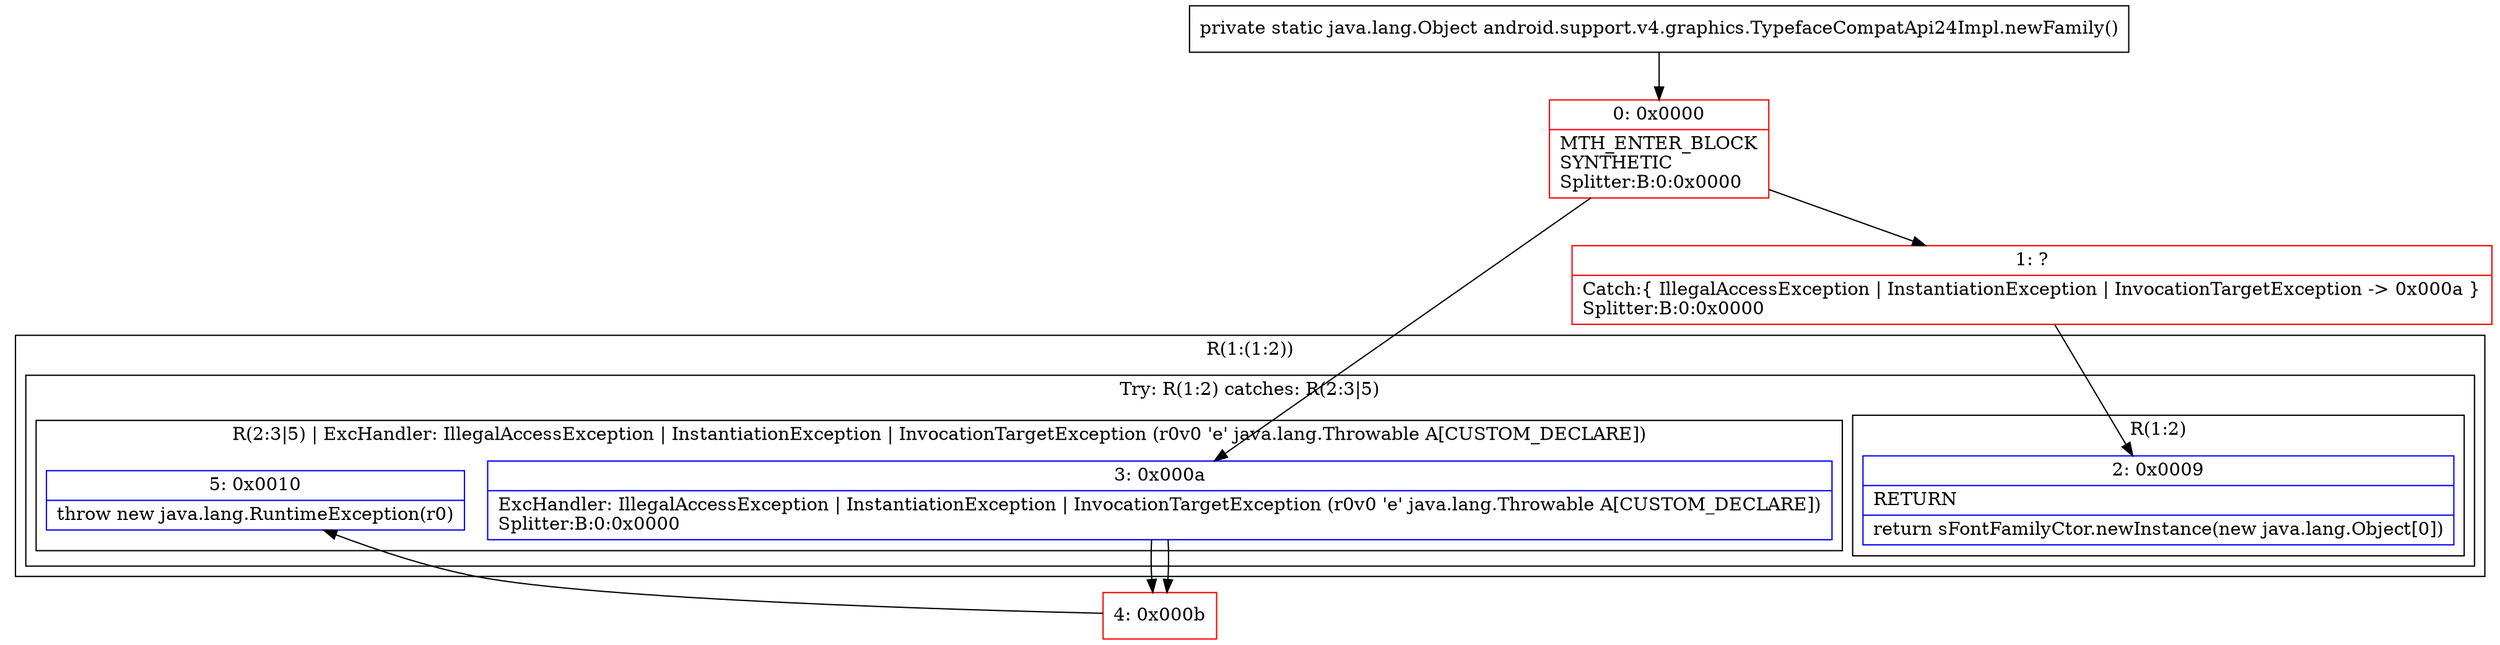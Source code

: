 digraph "CFG forandroid.support.v4.graphics.TypefaceCompatApi24Impl.newFamily()Ljava\/lang\/Object;" {
subgraph cluster_Region_1554289355 {
label = "R(1:(1:2))";
node [shape=record,color=blue];
subgraph cluster_TryCatchRegion_2135939880 {
label = "Try: R(1:2) catches: R(2:3|5)";
node [shape=record,color=blue];
subgraph cluster_Region_207418789 {
label = "R(1:2)";
node [shape=record,color=blue];
Node_2 [shape=record,label="{2\:\ 0x0009|RETURN\l|return sFontFamilyCtor.newInstance(new java.lang.Object[0])\l}"];
}
subgraph cluster_Region_64272795 {
label = "R(2:3|5) | ExcHandler: IllegalAccessException \| InstantiationException \| InvocationTargetException (r0v0 'e' java.lang.Throwable A[CUSTOM_DECLARE])\l";
node [shape=record,color=blue];
Node_3 [shape=record,label="{3\:\ 0x000a|ExcHandler: IllegalAccessException \| InstantiationException \| InvocationTargetException (r0v0 'e' java.lang.Throwable A[CUSTOM_DECLARE])\lSplitter:B:0:0x0000\l}"];
Node_5 [shape=record,label="{5\:\ 0x0010|throw new java.lang.RuntimeException(r0)\l}"];
}
}
}
subgraph cluster_Region_64272795 {
label = "R(2:3|5) | ExcHandler: IllegalAccessException \| InstantiationException \| InvocationTargetException (r0v0 'e' java.lang.Throwable A[CUSTOM_DECLARE])\l";
node [shape=record,color=blue];
Node_3 [shape=record,label="{3\:\ 0x000a|ExcHandler: IllegalAccessException \| InstantiationException \| InvocationTargetException (r0v0 'e' java.lang.Throwable A[CUSTOM_DECLARE])\lSplitter:B:0:0x0000\l}"];
Node_5 [shape=record,label="{5\:\ 0x0010|throw new java.lang.RuntimeException(r0)\l}"];
}
Node_0 [shape=record,color=red,label="{0\:\ 0x0000|MTH_ENTER_BLOCK\lSYNTHETIC\lSplitter:B:0:0x0000\l}"];
Node_1 [shape=record,color=red,label="{1\:\ ?|Catch:\{ IllegalAccessException \| InstantiationException \| InvocationTargetException \-\> 0x000a \}\lSplitter:B:0:0x0000\l}"];
Node_4 [shape=record,color=red,label="{4\:\ 0x000b}"];
MethodNode[shape=record,label="{private static java.lang.Object android.support.v4.graphics.TypefaceCompatApi24Impl.newFamily() }"];
MethodNode -> Node_0;
Node_3 -> Node_4;
Node_3 -> Node_4;
Node_0 -> Node_1;
Node_0 -> Node_3;
Node_1 -> Node_2;
Node_4 -> Node_5;
}

